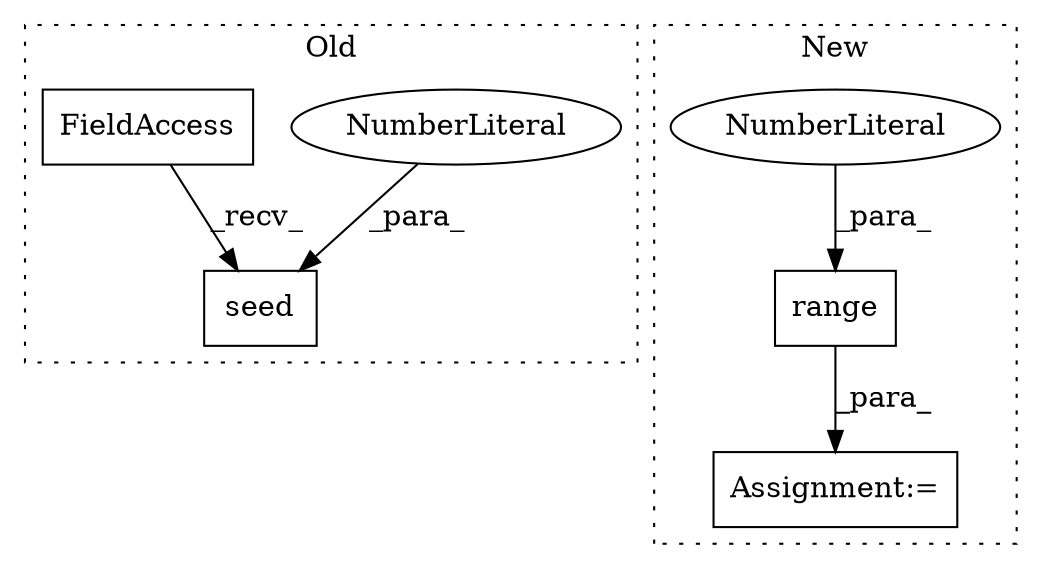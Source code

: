 digraph G {
subgraph cluster0 {
1 [label="seed" a="32" s="1430,1437" l="5,1" shape="box"];
3 [label="NumberLiteral" a="34" s="1435" l="2" shape="ellipse"];
5 [label="FieldAccess" a="22" s="1417" l="12" shape="box"];
label = "Old";
style="dotted";
}
subgraph cluster1 {
2 [label="range" a="32" s="1715,1723" l="6,1" shape="box"];
4 [label="NumberLiteral" a="34" s="1721" l="2" shape="ellipse"];
6 [label="Assignment:=" a="7" s="1696" l="1" shape="box"];
label = "New";
style="dotted";
}
2 -> 6 [label="_para_"];
3 -> 1 [label="_para_"];
4 -> 2 [label="_para_"];
5 -> 1 [label="_recv_"];
}